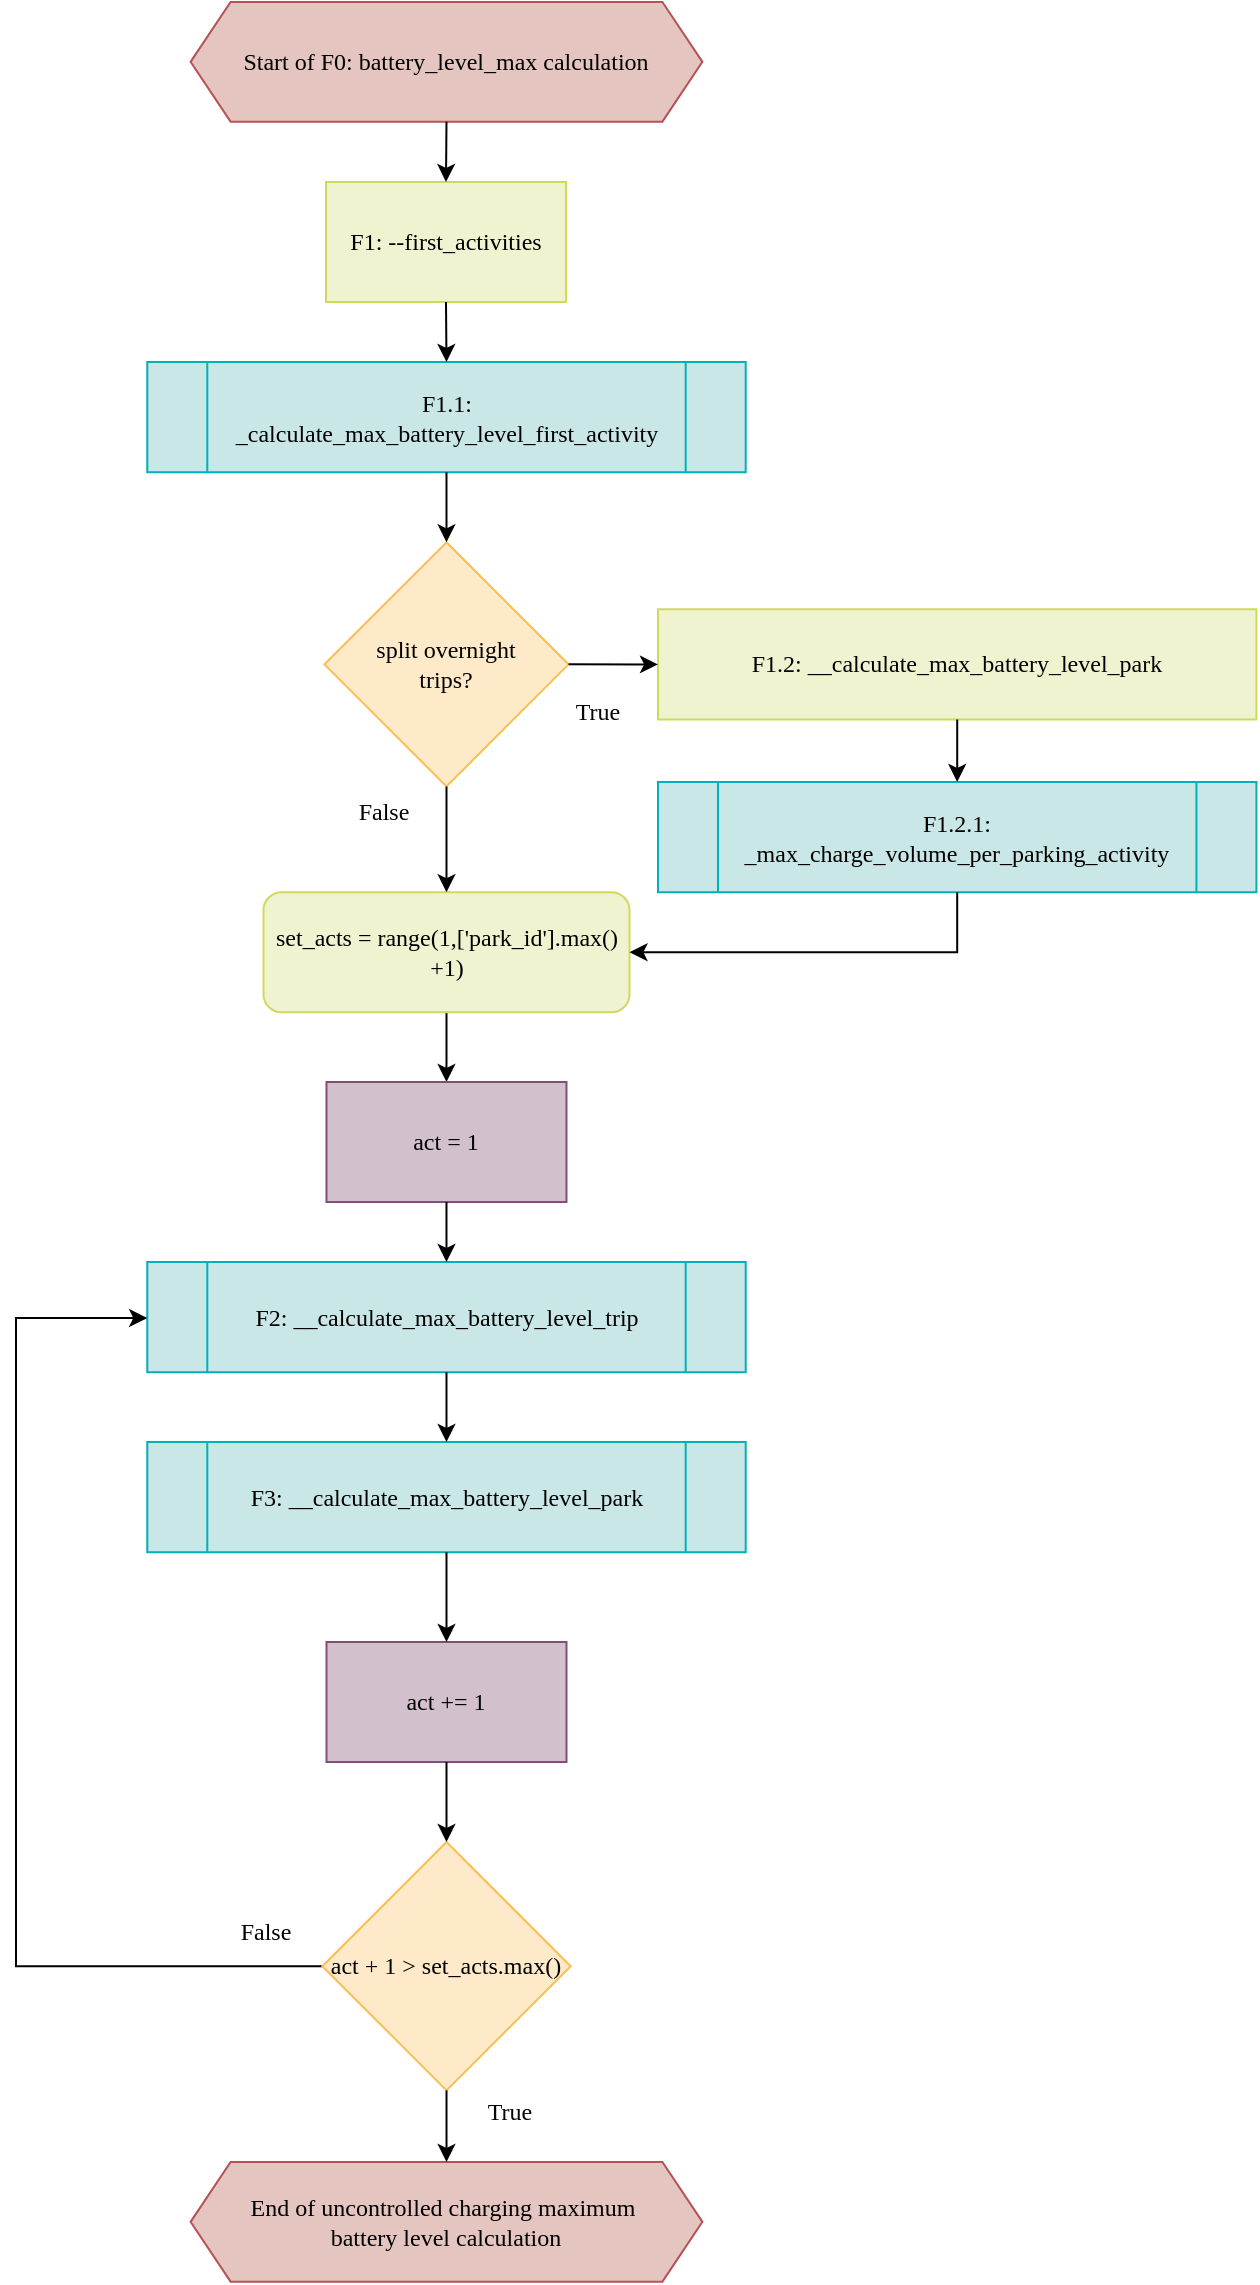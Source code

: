 <mxfile version="19.0.3" type="device"><diagram name="Seite-1" id="cSrQPpqNLJTdCMkSIAJV"><mxGraphModel dx="1422" dy="865" grid="1" gridSize="10" guides="1" tooltips="1" connect="1" arrows="1" fold="1" page="0" pageScale="1" pageWidth="827" pageHeight="1169" math="0" shadow="0"><root><mxCell id="0"/><mxCell id="1" parent="0"/><mxCell id="-1hqJ2SNljM5H3jIiwF4-2" value="Start of F0: battery_level_max calculation" style="shape=hexagon;perimeter=hexagonPerimeter2;whiteSpace=wrap;html=1;fixedSize=1;fillColor=#e5c5c0;strokeColor=#b65256;fontFamily=CMU Sans Serif;fontSize=12;" parent="1" vertex="1"><mxGeometry x="286.29" y="10" width="255.905" height="59.842" as="geometry"/></mxCell><mxCell id="-1hqJ2SNljM5H3jIiwF4-6" value="F1: --first_activities" style="rounded=0;whiteSpace=wrap;html=1;fillColor=#f0f3d0;strokeColor=#d0d95c;fontFamily=CMU Sans Serif;" parent="1" vertex="1"><mxGeometry x="354" y="100" width="120" height="60" as="geometry"/></mxCell><mxCell id="-1hqJ2SNljM5H3jIiwF4-7" value="split overnight &lt;br&gt;trips?" style="rhombus;whiteSpace=wrap;html=1;aspect=fixed;fillColor=#feeac9;strokeColor=#fabe50;fontFamily=CMU Sans Serif;" parent="1" vertex="1"><mxGeometry x="353.22" y="280.16" width="122.047" height="122.05" as="geometry"/></mxCell><mxCell id="-1hqJ2SNljM5H3jIiwF4-9" value="F1.2: __calculate_max_battery_level_park" style="rounded=0;whiteSpace=wrap;html=1;fillColor=#f0f3d0;strokeColor=#d0d95c;gradientColor=none;fontFamily=CMU Sans Serif;" parent="1" vertex="1"><mxGeometry x="520" y="313.63" width="299.212" height="55.118" as="geometry"/></mxCell><mxCell id="-1hqJ2SNljM5H3jIiwF4-10" value="" style="endArrow=classic;html=1;rounded=0;exitX=1;exitY=0.5;exitDx=0;exitDy=0;entryX=0;entryY=0.5;entryDx=0;entryDy=0;" parent="1" source="-1hqJ2SNljM5H3jIiwF4-7" target="-1hqJ2SNljM5H3jIiwF4-9" edge="1"><mxGeometry width="50" height="50" relative="1" as="geometry"><mxPoint x="560" y="370" as="sourcePoint"/><mxPoint x="610" y="320" as="targetPoint"/></mxGeometry></mxCell><mxCell id="-1hqJ2SNljM5H3jIiwF4-11" value="True" style="text;html=1;align=center;verticalAlign=middle;whiteSpace=wrap;rounded=0;fontFamily=CMU Sans Serif;" parent="1" vertex="1"><mxGeometry x="460" y="350" width="60" height="30" as="geometry"/></mxCell><mxCell id="-1hqJ2SNljM5H3jIiwF4-12" value="F1.2.1: _max_charge_volume_per_parking_activity" style="shape=process;whiteSpace=wrap;html=1;backgroundOutline=1;fillColor=#cae7e7;strokeColor=#00b1b7;fontFamily=CMU Sans Serif;" parent="1" vertex="1"><mxGeometry x="520" y="400" width="299.212" height="55.118" as="geometry"/></mxCell><mxCell id="-1hqJ2SNljM5H3jIiwF4-13" value="" style="endArrow=classic;html=1;rounded=0;exitX=0.5;exitY=1;exitDx=0;exitDy=0;entryX=0.5;entryY=0;entryDx=0;entryDy=0;" parent="1" source="-1hqJ2SNljM5H3jIiwF4-9" target="-1hqJ2SNljM5H3jIiwF4-12" edge="1"><mxGeometry width="50" height="50" relative="1" as="geometry"><mxPoint x="580" y="460" as="sourcePoint"/><mxPoint x="630" y="410" as="targetPoint"/></mxGeometry></mxCell><mxCell id="-1hqJ2SNljM5H3jIiwF4-15" value="F1.1: _calculate_max_battery_level_first_activity" style="shape=process;whiteSpace=wrap;html=1;backgroundOutline=1;fillColor=#cae7e7;strokeColor=#00b1b7;fontFamily=CMU Sans Serif;" parent="1" vertex="1"><mxGeometry x="264.64" y="190" width="299.212" height="55.118" as="geometry"/></mxCell><mxCell id="-1hqJ2SNljM5H3jIiwF4-18" value="False" style="text;html=1;align=center;verticalAlign=middle;whiteSpace=wrap;rounded=0;fontFamily=CMU Sans Serif;" parent="1" vertex="1"><mxGeometry x="353.18" y="400" width="60" height="30" as="geometry"/></mxCell><mxCell id="-1hqJ2SNljM5H3jIiwF4-20" value="F2: __calculate_max_battery_level_trip" style="shape=process;whiteSpace=wrap;html=1;backgroundOutline=1;fillColor=#cae7e7;strokeColor=#00b1b7;fontFamily=CMU Sans Serif;" parent="1" vertex="1"><mxGeometry x="264.64" y="640" width="299.212" height="55.118" as="geometry"/></mxCell><mxCell id="-1hqJ2SNljM5H3jIiwF4-21" value="" style="endArrow=classic;html=1;rounded=0;exitX=0.5;exitY=1;exitDx=0;exitDy=0;entryX=0.5;entryY=0;entryDx=0;entryDy=0;" parent="1" source="-1hqJ2SNljM5H3jIiwF4-26" target="-1hqJ2SNljM5H3jIiwF4-28" edge="1"><mxGeometry width="50" height="50" relative="1" as="geometry"><mxPoint x="413" y="580" as="sourcePoint"/><mxPoint x="490" y="560" as="targetPoint"/></mxGeometry></mxCell><mxCell id="-1hqJ2SNljM5H3jIiwF4-23" value="F3: __calculate_max_battery_level_park" style="shape=process;whiteSpace=wrap;html=1;backgroundOutline=1;fillColor=#cae7e7;strokeColor=#00b1b7;fontFamily=CMU Sans Serif;" parent="1" vertex="1"><mxGeometry x="264.64" y="730" width="299.212" height="55.118" as="geometry"/></mxCell><mxCell id="-1hqJ2SNljM5H3jIiwF4-24" value="" style="endArrow=classic;html=1;rounded=0;exitX=0.5;exitY=1;exitDx=0;exitDy=0;entryX=0.5;entryY=0;entryDx=0;entryDy=0;" parent="1" source="-1hqJ2SNljM5H3jIiwF4-20" target="-1hqJ2SNljM5H3jIiwF4-23" edge="1"><mxGeometry width="50" height="50" relative="1" as="geometry"><mxPoint x="440.25" y="680" as="sourcePoint"/><mxPoint x="490.25" y="630" as="targetPoint"/></mxGeometry></mxCell><mxCell id="-1hqJ2SNljM5H3jIiwF4-25" value="act += 1" style="rounded=0;whiteSpace=wrap;html=1;fillColor=#d2c0cd;strokeColor=#834e75;fontFamily=CMU Sans Serif;" parent="1" vertex="1"><mxGeometry x="354.25" y="830" width="120" height="60" as="geometry"/></mxCell><mxCell id="-1hqJ2SNljM5H3jIiwF4-26" value="set_acts = range(1,['park_id'].max() +1)" style="rounded=1;whiteSpace=wrap;html=1;fillColor=#f0f3d0;strokeColor=#d0d95c;fontFamily=CMU Sans Serif;" parent="1" vertex="1"><mxGeometry x="322.75" y="455.12" width="183" height="60" as="geometry"/></mxCell><mxCell id="-1hqJ2SNljM5H3jIiwF4-27" value="" style="endArrow=classic;html=1;rounded=0;exitX=0;exitY=0.5;exitDx=0;exitDy=0;edgeStyle=orthogonalEdgeStyle;entryX=0;entryY=0.5;entryDx=0;entryDy=0;" parent="1" source="-1hqJ2SNljM5H3jIiwF4-31" target="-1hqJ2SNljM5H3jIiwF4-20" edge="1"><mxGeometry width="50" height="50" relative="1" as="geometry"><mxPoint x="351.1" y="987.915" as="sourcePoint"/><mxPoint x="240" y="680" as="targetPoint"/><Array as="points"><mxPoint x="199" y="992"/><mxPoint x="199" y="668"/><mxPoint x="264" y="668"/></Array></mxGeometry></mxCell><mxCell id="-1hqJ2SNljM5H3jIiwF4-28" value="act = 1" style="rounded=0;whiteSpace=wrap;html=1;fillColor=#d2c0cd;strokeColor=#834e75;fontFamily=CMU Sans Serif;" parent="1" vertex="1"><mxGeometry x="354.24" y="550" width="120" height="60" as="geometry"/></mxCell><mxCell id="-1hqJ2SNljM5H3jIiwF4-29" value="" style="endArrow=classic;html=1;rounded=0;exitX=0.5;exitY=1;exitDx=0;exitDy=0;entryX=0.5;entryY=0;entryDx=0;entryDy=0;" parent="1" source="-1hqJ2SNljM5H3jIiwF4-28" target="-1hqJ2SNljM5H3jIiwF4-20" edge="1"><mxGeometry width="50" height="50" relative="1" as="geometry"><mxPoint x="360" y="770" as="sourcePoint"/><mxPoint x="410" y="720" as="targetPoint"/></mxGeometry></mxCell><mxCell id="-1hqJ2SNljM5H3jIiwF4-30" value="" style="endArrow=classic;html=1;rounded=0;exitX=0.5;exitY=1;exitDx=0;exitDy=0;entryX=0.5;entryY=0;entryDx=0;entryDy=0;" parent="1" source="-1hqJ2SNljM5H3jIiwF4-23" target="-1hqJ2SNljM5H3jIiwF4-25" edge="1"><mxGeometry width="50" height="50" relative="1" as="geometry"><mxPoint x="340" y="720" as="sourcePoint"/><mxPoint x="390" y="670" as="targetPoint"/></mxGeometry></mxCell><mxCell id="-1hqJ2SNljM5H3jIiwF4-31" value="act + 1 &amp;gt; set_acts.max()" style="rhombus;whiteSpace=wrap;html=1;aspect=fixed;fillColor=#feeac9;strokeColor=#fabe50;fontFamily=CMU Sans Serif;" parent="1" vertex="1"><mxGeometry x="352.17" y="930" width="124.17" height="124.17" as="geometry"/></mxCell><mxCell id="-1hqJ2SNljM5H3jIiwF4-32" value="" style="endArrow=classic;html=1;rounded=0;exitX=0.5;exitY=1;exitDx=0;exitDy=0;entryX=0.5;entryY=0;entryDx=0;entryDy=0;" parent="1" source="-1hqJ2SNljM5H3jIiwF4-25" target="-1hqJ2SNljM5H3jIiwF4-31" edge="1"><mxGeometry width="50" height="50" relative="1" as="geometry"><mxPoint x="350" y="810" as="sourcePoint"/><mxPoint x="413.185" y="925.83" as="targetPoint"/></mxGeometry></mxCell><mxCell id="-1hqJ2SNljM5H3jIiwF4-33" value="False" style="text;html=1;align=center;verticalAlign=middle;whiteSpace=wrap;rounded=0;fontFamily=CMU Sans Serif;" parent="1" vertex="1"><mxGeometry x="294" y="960" width="60" height="30" as="geometry"/></mxCell><mxCell id="-1hqJ2SNljM5H3jIiwF4-34" value="End of uncontrolled charging maximum&amp;nbsp;&lt;div&gt;battery level calculation&lt;/div&gt;" style="shape=hexagon;perimeter=hexagonPerimeter2;whiteSpace=wrap;html=1;fixedSize=1;fillColor=#e5c5c0;strokeColor=#b65256;fontFamily=CMU Sans Serif;" parent="1" vertex="1"><mxGeometry x="286.3" y="1090" width="255.905" height="59.842" as="geometry"/></mxCell><mxCell id="-1hqJ2SNljM5H3jIiwF4-35" value="" style="endArrow=classic;html=1;rounded=0;entryX=0.5;entryY=0;entryDx=0;entryDy=0;exitX=0.5;exitY=1;exitDx=0;exitDy=0;" parent="1" source="-1hqJ2SNljM5H3jIiwF4-31" target="-1hqJ2SNljM5H3jIiwF4-34" edge="1"><mxGeometry width="50" height="50" relative="1" as="geometry"><mxPoint x="420" y="1080" as="sourcePoint"/><mxPoint x="390" y="1050" as="targetPoint"/></mxGeometry></mxCell><mxCell id="-1hqJ2SNljM5H3jIiwF4-37" value="True" style="text;html=1;align=center;verticalAlign=middle;whiteSpace=wrap;rounded=0;fontFamily=CMU Sans Serif;" parent="1" vertex="1"><mxGeometry x="416.08" y="1050" width="60" height="30" as="geometry"/></mxCell><mxCell id="-1hqJ2SNljM5H3jIiwF4-16" value="" style="endArrow=classic;html=1;rounded=0;exitX=0.5;exitY=1;exitDx=0;exitDy=0;entryX=0.5;entryY=0;entryDx=0;entryDy=0;" parent="1" source="-1hqJ2SNljM5H3jIiwF4-15" target="-1hqJ2SNljM5H3jIiwF4-7" edge="1"><mxGeometry width="50" height="50" relative="1" as="geometry"><mxPoint x="580" y="460" as="sourcePoint"/><mxPoint x="630" y="410" as="targetPoint"/></mxGeometry></mxCell><mxCell id="-1hqJ2SNljM5H3jIiwF4-3" value="" style="endArrow=classic;html=1;rounded=0;exitX=0.5;exitY=1;exitDx=0;exitDy=0;entryX=0.5;entryY=0;entryDx=0;entryDy=0;spacing=2;endSize=6;" parent="1" source="-1hqJ2SNljM5H3jIiwF4-2" target="-1hqJ2SNljM5H3jIiwF4-6" edge="1"><mxGeometry width="50" height="50" relative="1" as="geometry"><mxPoint x="530" y="290" as="sourcePoint"/><mxPoint x="414.0" y="150" as="targetPoint"/></mxGeometry></mxCell><mxCell id="-1hqJ2SNljM5H3jIiwF4-8" value="" style="endArrow=classic;html=1;rounded=0;exitX=0.5;exitY=1;exitDx=0;exitDy=0;entryX=0.5;entryY=0;entryDx=0;entryDy=0;" parent="1" source="-1hqJ2SNljM5H3jIiwF4-6" target="-1hqJ2SNljM5H3jIiwF4-15" edge="1"><mxGeometry width="50" height="50" relative="1" as="geometry"><mxPoint x="560" y="260" as="sourcePoint"/><mxPoint x="610" y="210" as="targetPoint"/></mxGeometry></mxCell><mxCell id="-1hqJ2SNljM5H3jIiwF4-19" value="" style="endArrow=classic;html=1;rounded=0;exitX=0.5;exitY=1;exitDx=0;exitDy=0;entryX=1;entryY=0.5;entryDx=0;entryDy=0;edgeStyle=orthogonalEdgeStyle;" parent="1" source="-1hqJ2SNljM5H3jIiwF4-12" target="-1hqJ2SNljM5H3jIiwF4-26" edge="1"><mxGeometry width="50" height="50" relative="1" as="geometry"><mxPoint x="580" y="460" as="sourcePoint"/><mxPoint x="473" y="550" as="targetPoint"/></mxGeometry></mxCell><mxCell id="-1hqJ2SNljM5H3jIiwF4-14" value="" style="endArrow=classic;html=1;rounded=0;exitX=0.5;exitY=1;exitDx=0;exitDy=0;entryX=0.5;entryY=0;entryDx=0;entryDy=0;" parent="1" source="-1hqJ2SNljM5H3jIiwF4-7" target="-1hqJ2SNljM5H3jIiwF4-26" edge="1"><mxGeometry width="50" height="50" relative="1" as="geometry"><mxPoint x="580" y="460" as="sourcePoint"/><mxPoint x="414" y="570" as="targetPoint"/></mxGeometry></mxCell></root></mxGraphModel></diagram></mxfile>